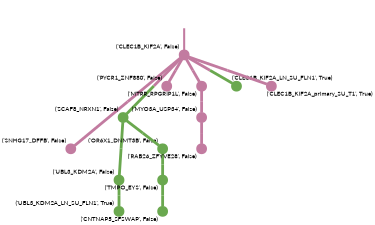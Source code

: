 strict digraph  {
graph[splines=false]; nodesep=0.7; rankdir=TB; ranksep=0.6; forcelabels=true; dpi=600; size=2.5;
0 [color="#c27ba0ff", fillcolor="#c27ba0ff", fixedsize=true, fontname=Lato, fontsize="12pt", height="0.25", label="", penwidth=3, shape=circle, style=filled, xlabel="('CLEC1B_KIF2A', False)"];
1 [color="#c27ba0ff", fillcolor="#c27ba0ff", fixedsize=true, fontname=Lato, fontsize="12pt", height="0.25", label="", penwidth=3, shape=circle, style=filled, xlabel="('SNHG17_DFFB', False)"];
3 [color="#6aa84fff", fillcolor="#6aa84fff", fixedsize=true, fontname=Lato, fontsize="12pt", height="0.25", label="", penwidth=3, shape=circle, style=filled, xlabel="('SCAF8_NRXN1', False)"];
4 [color="#c27ba0ff", fillcolor="#c27ba0ff", fixedsize=true, fontname=Lato, fontsize="12pt", height="0.25", label="", penwidth=3, shape=circle, style=filled, xlabel="('PYCR1_ZNF880', False)"];
9 [color="#c27ba0ff", fillcolor="#c27ba0ff", fixedsize=true, fontname=Lato, fontsize="12pt", height="0.25", label="", penwidth=3, shape=circle, style=filled, xlabel="('MTRR_RPGRIP1L', False)"];
11 [color="#6aa84fff", fillcolor="#6aa84fff", fixedsize=true, fontname=Lato, fontsize="12pt", height="0.25", label="", penwidth=3, shape=circle, style=filled, xlabel="('CLEC1B_KIF2A_LN_SU_FLN1', True)"];
13 [color="#c27ba0ff", fillcolor="#c27ba0ff", fixedsize=true, fontname=Lato, fontsize="12pt", height="0.25", label="", penwidth=3, shape=circle, style=filled, xlabel="('CLEC1B_KIF2A_primary_SU_T1', True)"];
2 [color="#6aa84fff", fillcolor="#6aa84fff", fixedsize=true, fontname=Lato, fontsize="12pt", height="0.25", label="", penwidth=3, shape=circle, style=filled, xlabel="('UBL3_KDM2A', False)"];
12 [color="#6aa84fff", fillcolor="#6aa84fff", fixedsize=true, fontname=Lato, fontsize="12pt", height="0.25", label="", penwidth=3, shape=circle, style=filled, xlabel="('UBL3_KDM2A_LN_SU_FLN1', True)"];
7 [color="#6aa84fff", fillcolor="#6aa84fff", fixedsize=true, fontname=Lato, fontsize="12pt", height="0.25", label="", penwidth=3, shape=circle, style=filled, xlabel="('OR6X1_DNMT3B', False)"];
6 [color="#6aa84fff", fillcolor="#6aa84fff", fixedsize=true, fontname=Lato, fontsize="12pt", height="0.25", label="", penwidth=3, shape=circle, style=filled, xlabel="('TMPO_EYS', False)"];
5 [color="#6aa84fff", fillcolor="#6aa84fff", fixedsize=true, fontname=Lato, fontsize="12pt", height="0.25", label="", penwidth=3, shape=circle, style=filled, xlabel="('CNTNAP5_SFSWAP', False)"];
10 [color="#c27ba0ff", fillcolor="#c27ba0ff", fixedsize=true, fontname=Lato, fontsize="12pt", height="0.25", label="", penwidth=3, shape=circle, style=filled, xlabel="('MYO3A_USP34', False)"];
8 [color="#c27ba0ff", fillcolor="#c27ba0ff", fixedsize=true, fontname=Lato, fontsize="12pt", height="0.25", label="", penwidth=3, shape=circle, style=filled, xlabel="('RAB26_ZFYVE28', False)"];
normal [label="", penwidth=3, style=invis, xlabel="('CLEC1B_KIF2A', False)"];
0 -> 1  [arrowsize=0, color="#c27ba0ff;0.5:#c27ba0ff", minlen="3.0", penwidth="5.5", style=solid];
0 -> 3  [arrowsize=0, color="#c27ba0ff;0.5:#6aa84fff", minlen="2.047619104385376", penwidth="5.5", style=solid];
0 -> 4  [arrowsize=0, color="#c27ba0ff;0.5:#c27ba0ff", minlen="1.8571429252624512", penwidth="5.5", style=solid];
0 -> 9  [arrowsize=0, color="#c27ba0ff;0.5:#c27ba0ff", minlen="1.6666667461395264", penwidth="5.5", style=solid];
0 -> 11  [arrowsize=0, color="#c27ba0ff;0.5:#6aa84fff", minlen="1.2857142686843872", penwidth="5.5", style=solid];
0 -> 13  [arrowsize=0, color="#c27ba0ff;0.5:#c27ba0ff", minlen="1.2857142686843872", penwidth="5.5", style=solid];
3 -> 2  [arrowsize=0, color="#6aa84fff;0.5:#6aa84fff", minlen="2.047619104385376", penwidth="5.5", style=solid];
3 -> 7  [arrowsize=0, color="#6aa84fff;0.5:#6aa84fff", minlen="1.6666667461395264", penwidth="5.5", style=solid];
9 -> 10  [arrowsize=0, color="#c27ba0ff;0.5:#c27ba0ff", minlen="1.5714285373687744", penwidth="5.5", style=solid];
2 -> 12  [arrowsize=0, color="#6aa84fff;0.5:#6aa84fff", minlen="1.2857142686843872", penwidth="5.5", style=solid];
7 -> 6  [arrowsize=0, color="#6aa84fff;0.5:#6aa84fff", minlen="1.6666667461395264", penwidth="5.5", style=solid];
6 -> 5  [arrowsize=0, color="#6aa84fff;0.5:#6aa84fff", minlen="1.6666667461395264", penwidth="5.5", style=solid];
10 -> 8  [arrowsize=0, color="#c27ba0ff;0.5:#c27ba0ff", minlen="1.6666667461395264", penwidth="5.5", style=solid];
normal -> 0  [arrowsize=0, color="#c27ba0ff", label="", penwidth=4, style=solid];
}

